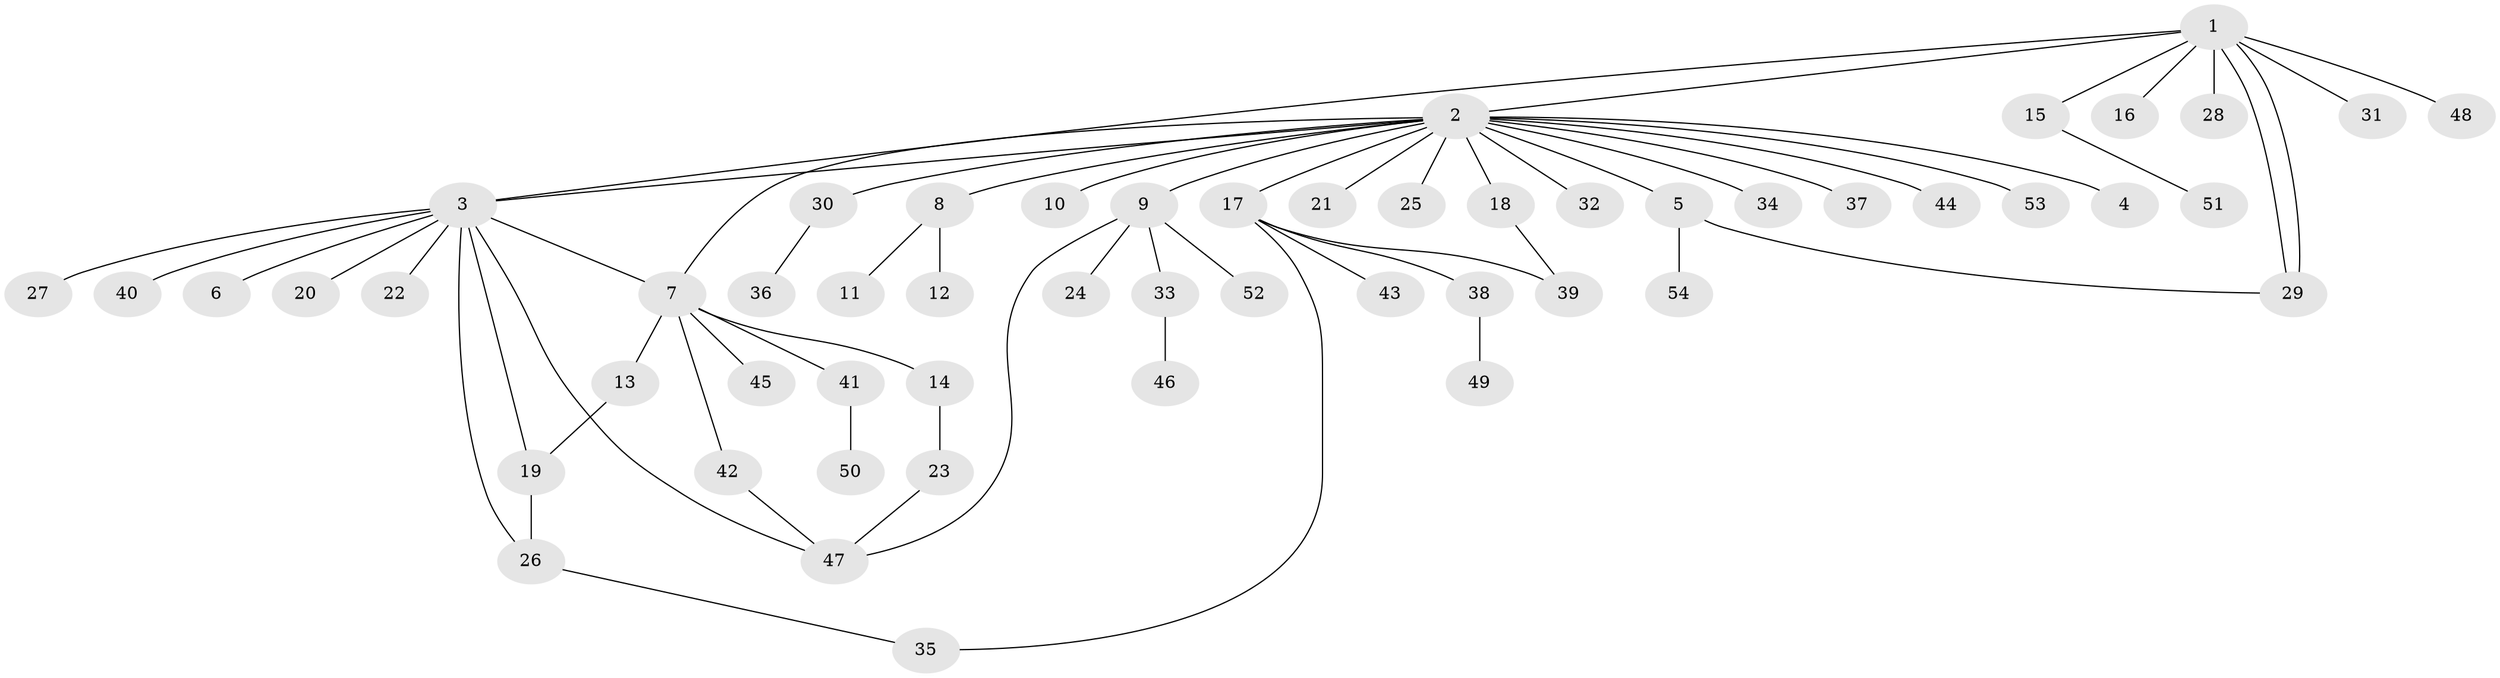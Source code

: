 // Generated by graph-tools (version 1.1) at 2025/11/02/27/25 16:11:14]
// undirected, 54 vertices, 64 edges
graph export_dot {
graph [start="1"]
  node [color=gray90,style=filled];
  1;
  2;
  3;
  4;
  5;
  6;
  7;
  8;
  9;
  10;
  11;
  12;
  13;
  14;
  15;
  16;
  17;
  18;
  19;
  20;
  21;
  22;
  23;
  24;
  25;
  26;
  27;
  28;
  29;
  30;
  31;
  32;
  33;
  34;
  35;
  36;
  37;
  38;
  39;
  40;
  41;
  42;
  43;
  44;
  45;
  46;
  47;
  48;
  49;
  50;
  51;
  52;
  53;
  54;
  1 -- 2;
  1 -- 3;
  1 -- 15;
  1 -- 16;
  1 -- 28;
  1 -- 29;
  1 -- 29;
  1 -- 31;
  1 -- 48;
  2 -- 3;
  2 -- 4;
  2 -- 5;
  2 -- 7;
  2 -- 8;
  2 -- 9;
  2 -- 10;
  2 -- 17;
  2 -- 18;
  2 -- 21;
  2 -- 25;
  2 -- 30;
  2 -- 32;
  2 -- 34;
  2 -- 37;
  2 -- 44;
  2 -- 53;
  3 -- 6;
  3 -- 7;
  3 -- 19;
  3 -- 20;
  3 -- 22;
  3 -- 26;
  3 -- 27;
  3 -- 40;
  3 -- 47;
  5 -- 29;
  5 -- 54;
  7 -- 13;
  7 -- 14;
  7 -- 41;
  7 -- 42;
  7 -- 45;
  8 -- 11;
  8 -- 12;
  9 -- 24;
  9 -- 33;
  9 -- 47;
  9 -- 52;
  13 -- 19;
  14 -- 23;
  15 -- 51;
  17 -- 35;
  17 -- 38;
  17 -- 39;
  17 -- 43;
  18 -- 39;
  19 -- 26;
  23 -- 47;
  26 -- 35;
  30 -- 36;
  33 -- 46;
  38 -- 49;
  41 -- 50;
  42 -- 47;
}
